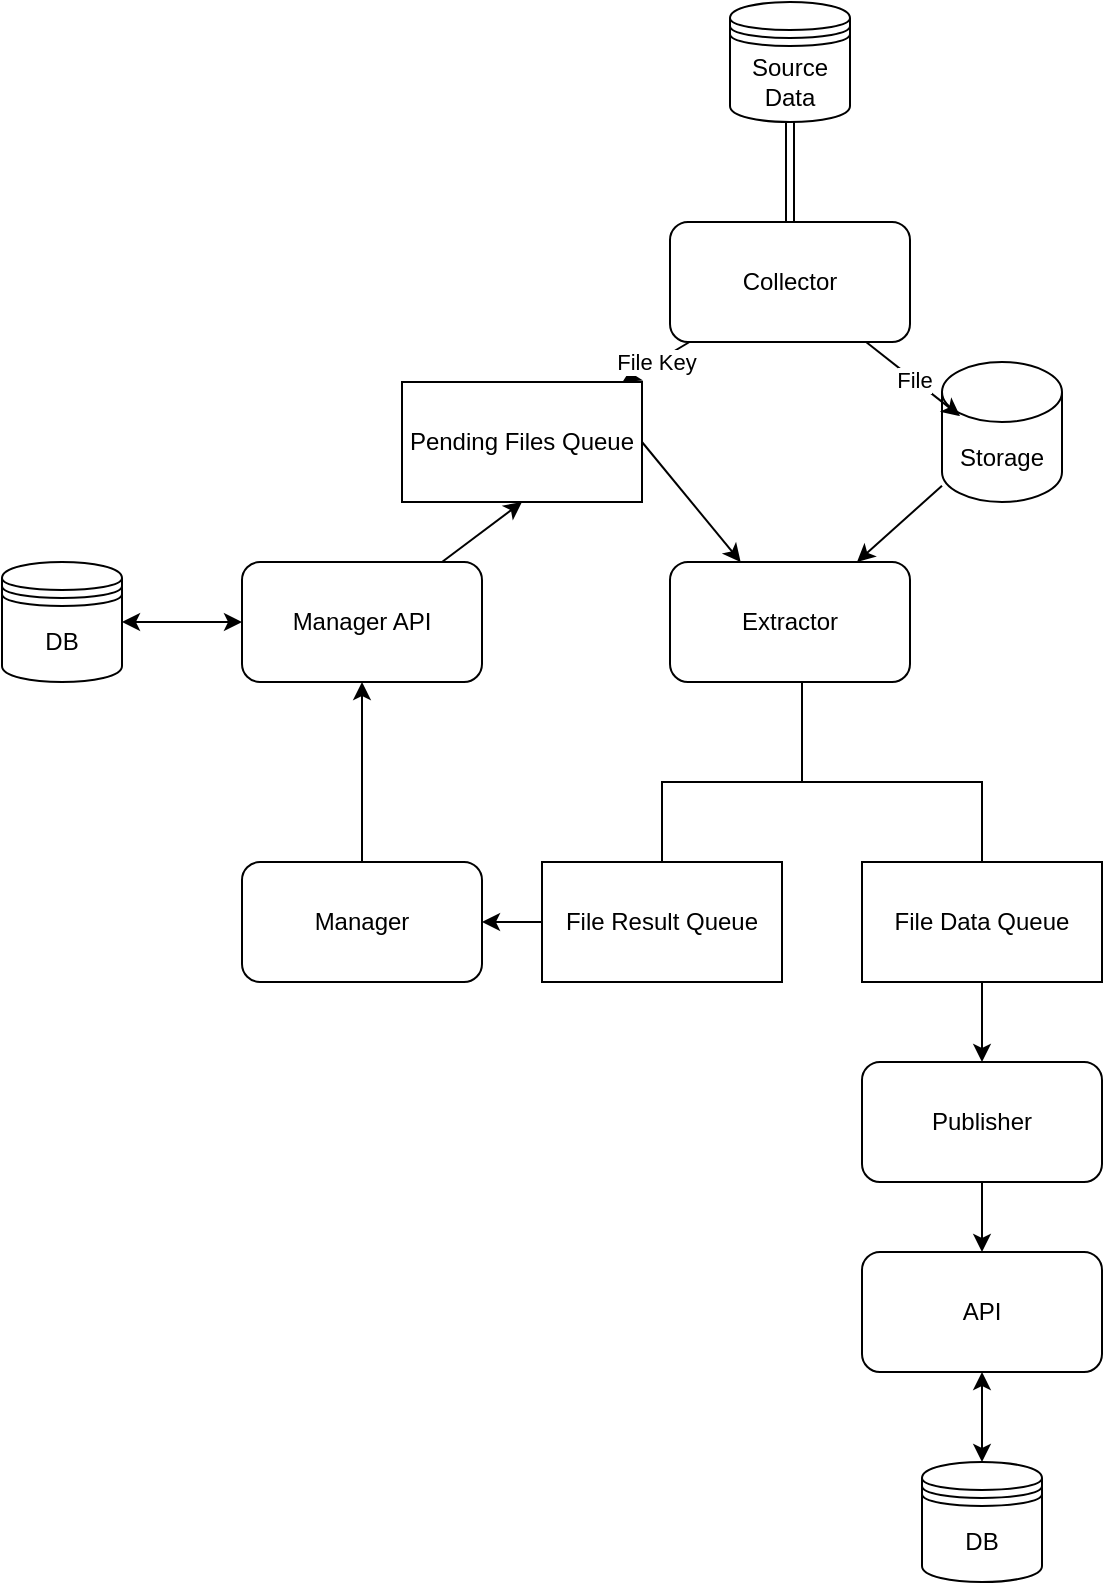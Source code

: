 <mxfile>
    <diagram id="xzW9w4tnsMkWc0-EfFGB" name="General">
        <mxGraphModel dx="727" dy="609" grid="1" gridSize="10" guides="1" tooltips="1" connect="1" arrows="1" fold="1" page="1" pageScale="1" pageWidth="827" pageHeight="1169" math="0" shadow="0">
            <root>
                <mxCell id="0"/>
                <mxCell id="1" parent="0"/>
                <mxCell id="2" value="Extractor" style="rounded=1;whiteSpace=wrap;html=1;" parent="1" vertex="1">
                    <mxGeometry x="414" y="380" width="120" height="60" as="geometry"/>
                </mxCell>
                <mxCell id="zlzfCAHE0enUOb_k5zOW-33" style="edgeStyle=none;html=1;" parent="1" source="14" target="6" edge="1">
                    <mxGeometry relative="1" as="geometry">
                        <mxPoint x="600" y="600" as="sourcePoint"/>
                    </mxGeometry>
                </mxCell>
                <mxCell id="11" style="edgeStyle=none;html=1;" parent="1" source="6" target="10" edge="1">
                    <mxGeometry relative="1" as="geometry"/>
                </mxCell>
                <mxCell id="6" value="Publisher" style="rounded=1;whiteSpace=wrap;html=1;" parent="1" vertex="1">
                    <mxGeometry x="510" y="630" width="120" height="60" as="geometry"/>
                </mxCell>
                <mxCell id="10" value="API" style="rounded=1;whiteSpace=wrap;html=1;" parent="1" vertex="1">
                    <mxGeometry x="510" y="725" width="120" height="60" as="geometry"/>
                </mxCell>
                <mxCell id="zlzfCAHE0enUOb_k5zOW-13" value="DB" style="shape=datastore;whiteSpace=wrap;html=1;" parent="1" vertex="1">
                    <mxGeometry x="540" y="830" width="60" height="60" as="geometry"/>
                </mxCell>
                <mxCell id="zlzfCAHE0enUOb_k5zOW-18" value="" style="endArrow=classic;startArrow=classic;html=1;" parent="1" source="zlzfCAHE0enUOb_k5zOW-13" target="10" edge="1">
                    <mxGeometry width="50" height="50" relative="1" as="geometry">
                        <mxPoint x="1000" y="580" as="sourcePoint"/>
                        <mxPoint x="1080" y="580" as="targetPoint"/>
                    </mxGeometry>
                </mxCell>
                <mxCell id="zlzfCAHE0enUOb_k5zOW-20" value="Collector" style="rounded=1;whiteSpace=wrap;html=1;" parent="1" vertex="1">
                    <mxGeometry x="414" y="210" width="120" height="60" as="geometry"/>
                </mxCell>
                <mxCell id="zlzfCAHE0enUOb_k5zOW-32" style="edgeStyle=none;html=1;" parent="1" source="zlzfCAHE0enUOb_k5zOW-22" target="2" edge="1">
                    <mxGeometry relative="1" as="geometry"/>
                </mxCell>
                <mxCell id="zlzfCAHE0enUOb_k5zOW-22" value="Storage" style="shape=cylinder3;whiteSpace=wrap;html=1;boundedLbl=1;backgroundOutline=1;size=15;" parent="1" vertex="1">
                    <mxGeometry x="550" y="280" width="60" height="70" as="geometry"/>
                </mxCell>
                <mxCell id="zlzfCAHE0enUOb_k5zOW-27" value="" style="endArrow=classic;html=1;entryX=0.15;entryY=0.386;entryDx=0;entryDy=0;entryPerimeter=0;" parent="1" source="zlzfCAHE0enUOb_k5zOW-20" target="zlzfCAHE0enUOb_k5zOW-22" edge="1">
                    <mxGeometry relative="1" as="geometry">
                        <mxPoint x="980" y="640" as="sourcePoint"/>
                        <mxPoint x="1080" y="640" as="targetPoint"/>
                    </mxGeometry>
                </mxCell>
                <mxCell id="zlzfCAHE0enUOb_k5zOW-28" value="File" style="edgeLabel;resizable=0;html=1;align=center;verticalAlign=middle;" parent="zlzfCAHE0enUOb_k5zOW-27" connectable="0" vertex="1">
                    <mxGeometry relative="1" as="geometry"/>
                </mxCell>
                <mxCell id="zlzfCAHE0enUOb_k5zOW-29" value="File Key" style="endArrow=classic;html=1;" parent="1" source="zlzfCAHE0enUOb_k5zOW-20" target="16" edge="1">
                    <mxGeometry relative="1" as="geometry">
                        <mxPoint x="980" y="640" as="sourcePoint"/>
                        <mxPoint x="400" y="290" as="targetPoint"/>
                    </mxGeometry>
                </mxCell>
                <mxCell id="zlzfCAHE0enUOb_k5zOW-37" value="" style="shape=link;html=1;exitX=0.5;exitY=0;exitDx=0;exitDy=0;entryX=0.5;entryY=1;entryDx=0;entryDy=0;" parent="1" source="zlzfCAHE0enUOb_k5zOW-20" target="zlzfCAHE0enUOb_k5zOW-39" edge="1">
                    <mxGeometry width="100" relative="1" as="geometry">
                        <mxPoint x="980" y="600" as="sourcePoint"/>
                        <mxPoint x="1100" y="350" as="targetPoint"/>
                    </mxGeometry>
                </mxCell>
                <mxCell id="zlzfCAHE0enUOb_k5zOW-39" value="Source Data" style="shape=datastore;whiteSpace=wrap;html=1;" parent="1" vertex="1">
                    <mxGeometry x="444" y="100" width="60" height="60" as="geometry"/>
                </mxCell>
                <mxCell id="zlzfCAHE0enUOb_k5zOW-77" style="edgeStyle=none;html=1;" parent="1" source="zlzfCAHE0enUOb_k5zOW-49" target="zlzfCAHE0enUOb_k5zOW-71" edge="1">
                    <mxGeometry relative="1" as="geometry"/>
                </mxCell>
                <mxCell id="zlzfCAHE0enUOb_k5zOW-49" value="Manager" style="rounded=1;whiteSpace=wrap;html=1;" parent="1" vertex="1">
                    <mxGeometry x="200" y="530" width="120" height="60" as="geometry"/>
                </mxCell>
                <mxCell id="zlzfCAHE0enUOb_k5zOW-51" value="DB" style="shape=datastore;whiteSpace=wrap;html=1;" parent="1" vertex="1">
                    <mxGeometry x="80" y="380" width="60" height="60" as="geometry"/>
                </mxCell>
                <mxCell id="zlzfCAHE0enUOb_k5zOW-53" value="" style="endArrow=classic;startArrow=classic;html=1;exitX=0;exitY=0.5;exitDx=0;exitDy=0;" parent="1" source="zlzfCAHE0enUOb_k5zOW-71" target="zlzfCAHE0enUOb_k5zOW-51" edge="1">
                    <mxGeometry width="50" height="50" relative="1" as="geometry">
                        <mxPoint x="290" y="690" as="sourcePoint"/>
                        <mxPoint x="680" y="580" as="targetPoint"/>
                    </mxGeometry>
                </mxCell>
                <mxCell id="zlzfCAHE0enUOb_k5zOW-65" style="edgeStyle=none;html=1;exitX=1;exitY=0.5;exitDx=0;exitDy=0;" parent="1" source="16" target="2" edge="1">
                    <mxGeometry relative="1" as="geometry">
                        <mxPoint x="427.75" y="350" as="sourcePoint"/>
                    </mxGeometry>
                </mxCell>
                <mxCell id="12" style="edgeStyle=none;html=1;entryX=0.5;entryY=1;entryDx=0;entryDy=0;" parent="1" source="zlzfCAHE0enUOb_k5zOW-71" target="16" edge="1">
                    <mxGeometry relative="1" as="geometry">
                        <mxPoint x="350" y="320" as="targetPoint"/>
                    </mxGeometry>
                </mxCell>
                <mxCell id="zlzfCAHE0enUOb_k5zOW-71" value="Manager API" style="rounded=1;whiteSpace=wrap;html=1;" parent="1" vertex="1">
                    <mxGeometry x="200" y="380" width="120" height="60" as="geometry"/>
                </mxCell>
                <mxCell id="zlzfCAHE0enUOb_k5zOW-73" value="" style="edgeStyle=orthogonalEdgeStyle;startArrow=none;endArrow=none;rounded=0;targetPortConstraint=eastwest;sourcePortConstraint=northsouth;entryX=0.5;entryY=0;entryDx=0;entryDy=0;" parent="1" source="2" target="14" edge="1">
                    <mxGeometry relative="1" as="geometry">
                        <mxPoint x="410" y="620" as="sourcePoint"/>
                        <Array as="points">
                            <mxPoint x="480" y="490"/>
                            <mxPoint x="570" y="490"/>
                        </Array>
                        <mxPoint x="600" y="570" as="targetPoint"/>
                    </mxGeometry>
                </mxCell>
                <mxCell id="zlzfCAHE0enUOb_k5zOW-76" style="edgeStyle=none;html=1;entryX=1;entryY=0.5;entryDx=0;entryDy=0;exitX=0;exitY=0.5;exitDx=0;exitDy=0;" parent="1" source="15" target="zlzfCAHE0enUOb_k5zOW-49" edge="1">
                    <mxGeometry relative="1" as="geometry">
                        <mxPoint x="410" y="510" as="sourcePoint"/>
                    </mxGeometry>
                </mxCell>
                <mxCell id="14" value="File Data Queue" style="rounded=0;whiteSpace=wrap;html=1;" parent="1" vertex="1">
                    <mxGeometry x="510" y="530" width="120" height="60" as="geometry"/>
                </mxCell>
                <mxCell id="15" value="File Result Queue" style="rounded=0;whiteSpace=wrap;html=1;" parent="1" vertex="1">
                    <mxGeometry x="350" y="530" width="120" height="60" as="geometry"/>
                </mxCell>
                <mxCell id="16" value="Pending Files Queue" style="rounded=0;whiteSpace=wrap;html=1;" parent="1" vertex="1">
                    <mxGeometry x="280" y="290" width="120" height="60" as="geometry"/>
                </mxCell>
                <mxCell id="17" value="" style="edgeStyle=orthogonalEdgeStyle;startArrow=none;endArrow=none;rounded=0;targetPortConstraint=eastwest;sourcePortConstraint=northsouth;exitX=0.5;exitY=1;exitDx=0;exitDy=0;" parent="1" source="2" target="15" edge="1">
                    <mxGeometry relative="1" as="geometry">
                        <mxPoint x="360" y="440" as="sourcePoint"/>
                        <Array as="points">
                            <mxPoint x="480" y="440"/>
                            <mxPoint x="480" y="490"/>
                            <mxPoint x="410" y="490"/>
                        </Array>
                        <mxPoint x="486" y="570" as="targetPoint"/>
                    </mxGeometry>
                </mxCell>
            </root>
        </mxGraphModel>
    </diagram>
    <diagram id="RDvgd4UyXQ2aDNxSHgwO" name="Collector">
        <mxGraphModel dx="727" dy="609" grid="1" gridSize="10" guides="1" tooltips="1" connect="1" arrows="1" fold="1" page="1" pageScale="1" pageWidth="827" pageHeight="1169" math="0" shadow="0">
            <root>
                <mxCell id="NjNz4klFLznVU9PgvilE-0"/>
                <mxCell id="NjNz4klFLznVU9PgvilE-1" parent="NjNz4klFLznVU9PgvilE-0"/>
                <mxCell id="NjNz4klFLznVU9PgvilE-2" value="File" style="rounded=0;whiteSpace=wrap;html=1;" parent="NjNz4klFLznVU9PgvilE-1" vertex="1">
                    <mxGeometry x="40" y="40" width="120" height="60" as="geometry"/>
                </mxCell>
            </root>
        </mxGraphModel>
    </diagram>
</mxfile>